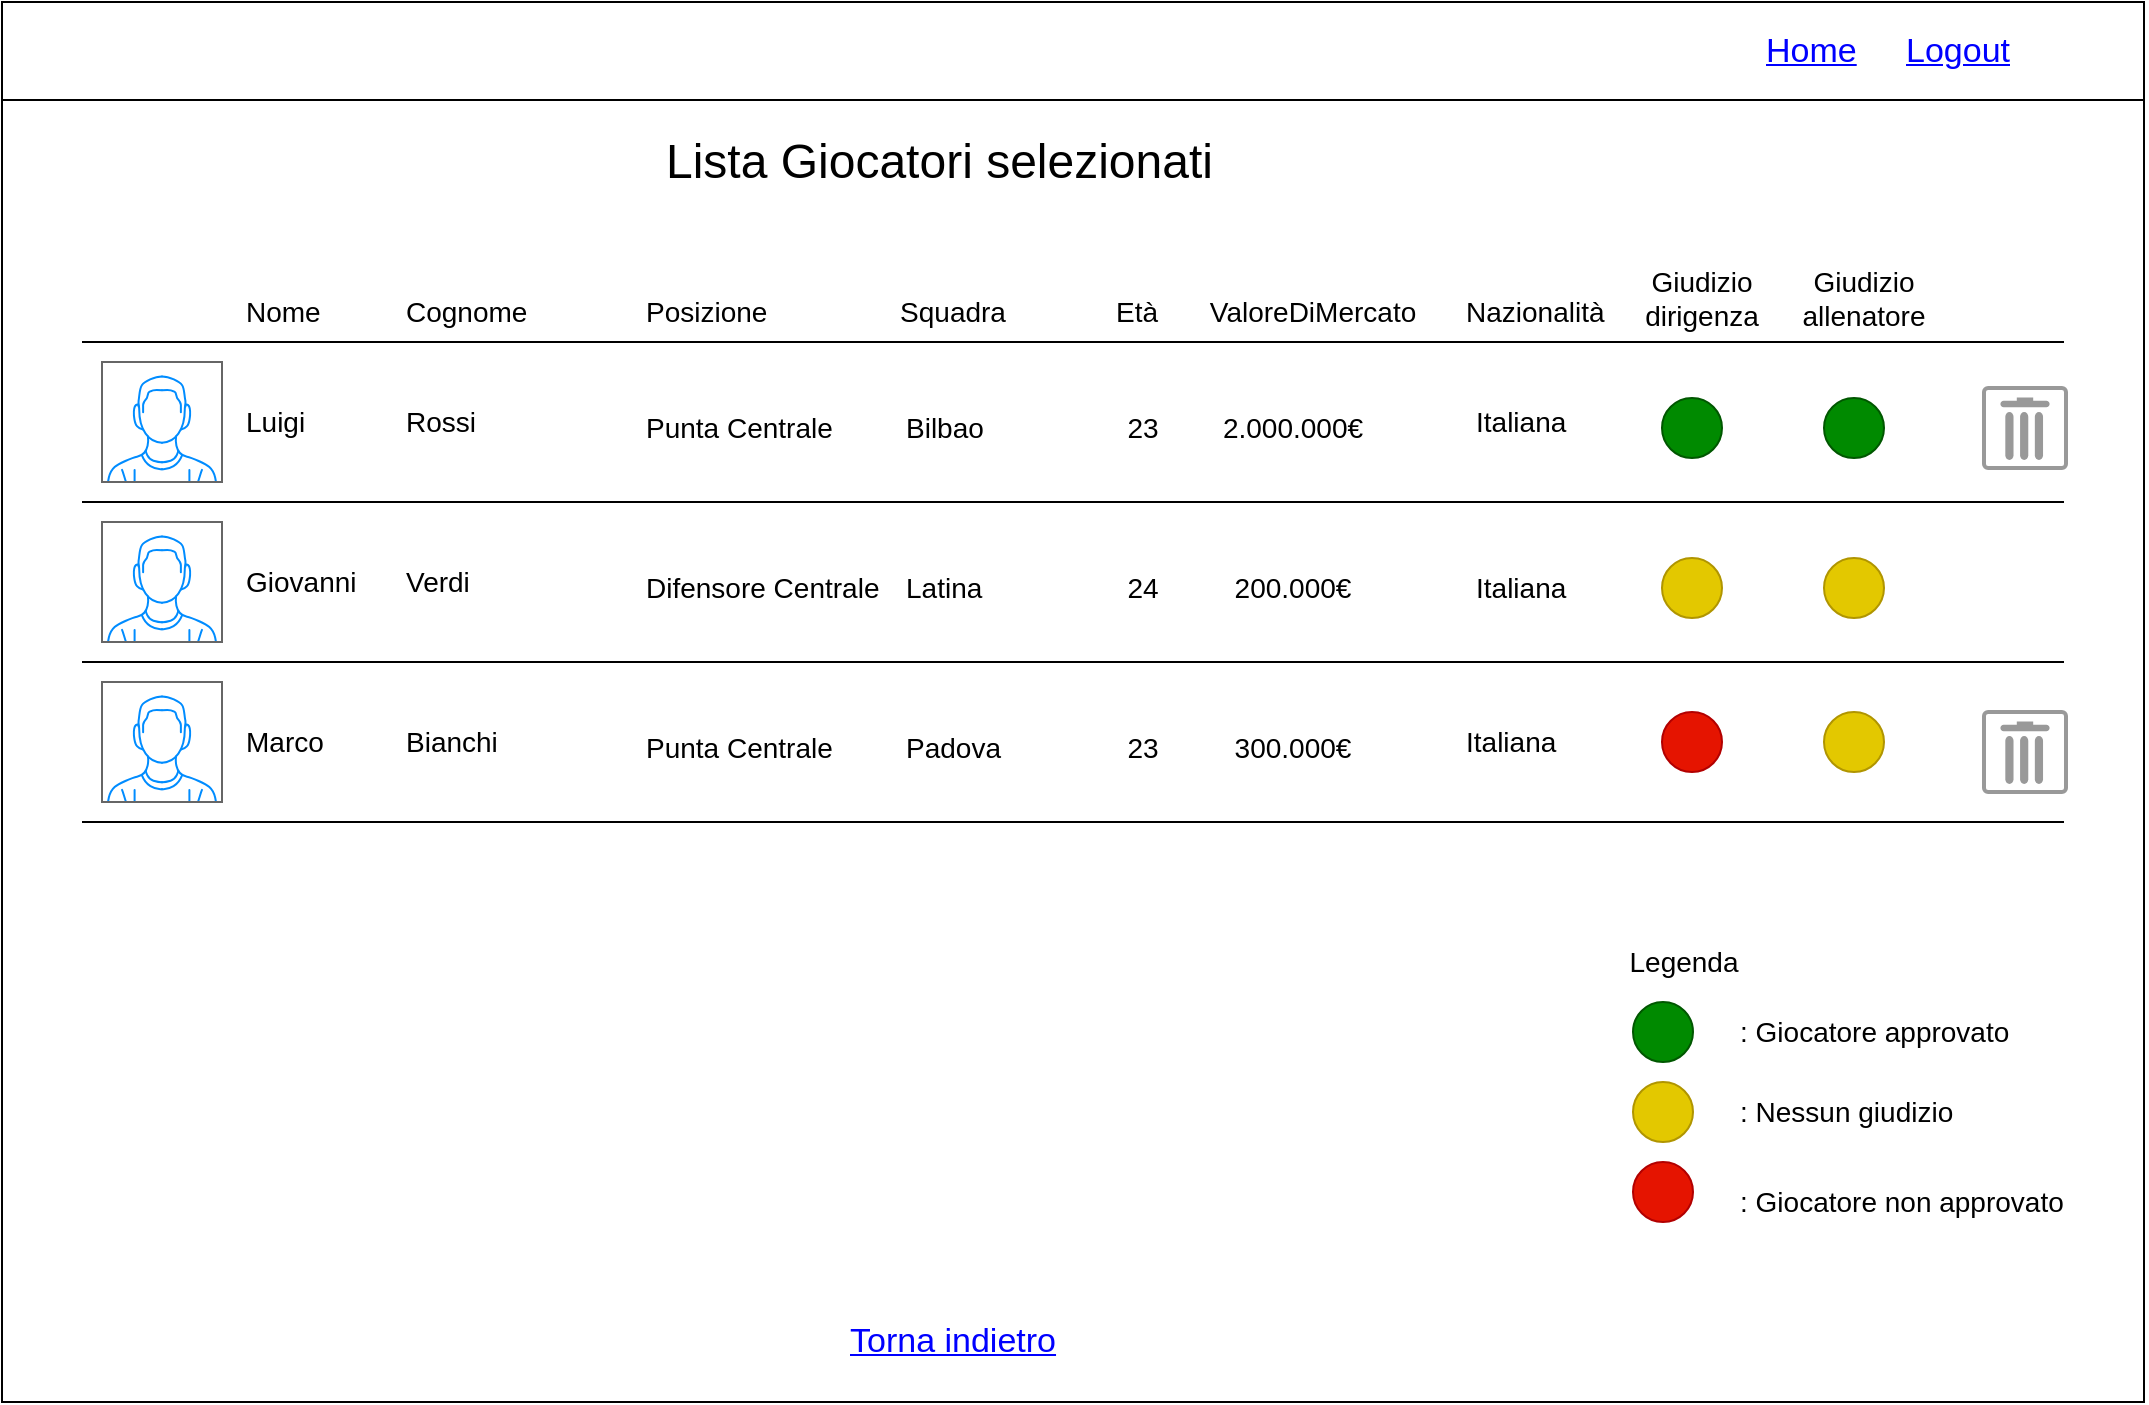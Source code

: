 <mxfile version="12.5.3" type="device"><diagram id="uAqm0iCNlVFCnFmjLkht" name="Page-1"><mxGraphModel dx="1024" dy="592" grid="1" gridSize="10" guides="1" tooltips="1" connect="1" arrows="1" fold="1" page="1" pageScale="1" pageWidth="1169" pageHeight="827" math="0" shadow="0"><root><mxCell id="0"/><mxCell id="1" parent="0"/><mxCell id="KenCJqnhuffm2br_pWLQ-40" value="" style="rounded=0;whiteSpace=wrap;html=1;" parent="1" vertex="1"><mxGeometry x="79" y="70" width="1071" height="700" as="geometry"/></mxCell><mxCell id="KenCJqnhuffm2br_pWLQ-1" value="" style="verticalLabelPosition=bottom;shadow=0;dashed=0;align=center;html=1;verticalAlign=top;strokeWidth=1;shape=mxgraph.mockup.containers.userMale;strokeColor=#666666;strokeColor2=#008cff;" parent="1" vertex="1"><mxGeometry x="129" y="250" width="60" height="60" as="geometry"/></mxCell><mxCell id="KenCJqnhuffm2br_pWLQ-2" value="&lt;font style=&quot;font-size: 14px&quot;&gt;Luigi&amp;nbsp;&lt;/font&gt;" style="text;html=1;align=left;verticalAlign=middle;resizable=0;points=[];autosize=1;" parent="1" vertex="1"><mxGeometry x="199" y="270" width="50" height="20" as="geometry"/></mxCell><mxCell id="KenCJqnhuffm2br_pWLQ-3" value="" style="endArrow=none;html=1;" parent="1" edge="1"><mxGeometry width="50" height="50" relative="1" as="geometry"><mxPoint x="119" y="240" as="sourcePoint"/><mxPoint x="1110" y="240" as="targetPoint"/></mxGeometry></mxCell><mxCell id="KenCJqnhuffm2br_pWLQ-4" value="&lt;font style=&quot;font-size: 14px&quot;&gt;Rossi&lt;/font&gt;" style="text;html=1;align=left;verticalAlign=middle;resizable=0;points=[];autosize=1;" parent="1" vertex="1"><mxGeometry x="279" y="270" width="50" height="20" as="geometry"/></mxCell><mxCell id="KenCJqnhuffm2br_pWLQ-5" value="&lt;font style=&quot;font-size: 14px&quot;&gt;Nome&lt;/font&gt;" style="text;html=1;strokeColor=none;fillColor=none;align=left;verticalAlign=middle;whiteSpace=wrap;rounded=0;" parent="1" vertex="1"><mxGeometry x="199" y="210" width="50" height="30" as="geometry"/></mxCell><mxCell id="KenCJqnhuffm2br_pWLQ-6" value="&lt;font style=&quot;font-size: 14px&quot;&gt;Cognome&lt;/font&gt;" style="text;html=1;align=left;verticalAlign=middle;resizable=0;points=[];autosize=1;" parent="1" vertex="1"><mxGeometry x="279" y="215" width="80" height="20" as="geometry"/></mxCell><mxCell id="KenCJqnhuffm2br_pWLQ-7" value="&lt;font style=&quot;font-size: 14px&quot;&gt;Posizione&lt;/font&gt;" style="text;html=1;align=left;verticalAlign=middle;resizable=0;points=[];autosize=1;" parent="1" vertex="1"><mxGeometry x="399" y="215" width="80" height="20" as="geometry"/></mxCell><mxCell id="KenCJqnhuffm2br_pWLQ-8" value="&lt;font style=&quot;font-size: 14px&quot;&gt;Punta Centrale&lt;/font&gt;" style="text;html=1;align=left;verticalAlign=middle;resizable=0;points=[];autosize=1;" parent="1" vertex="1"><mxGeometry x="399" y="273" width="110" height="20" as="geometry"/></mxCell><mxCell id="KenCJqnhuffm2br_pWLQ-9" value="&lt;font style=&quot;font-size: 14px&quot;&gt;Squadra&lt;/font&gt;" style="text;html=1;align=center;verticalAlign=middle;resizable=0;points=[];autosize=1;" parent="1" vertex="1"><mxGeometry x="519" y="215" width="70" height="20" as="geometry"/></mxCell><mxCell id="KenCJqnhuffm2br_pWLQ-10" value="&lt;font style=&quot;font-size: 14px&quot;&gt;Bilbao&lt;/font&gt;" style="text;html=1;align=left;verticalAlign=middle;resizable=0;points=[];autosize=1;" parent="1" vertex="1"><mxGeometry x="529" y="273" width="50" height="20" as="geometry"/></mxCell><mxCell id="KenCJqnhuffm2br_pWLQ-13" value="&lt;font style=&quot;font-size: 14px&quot;&gt;Età&lt;/font&gt;" style="text;html=1;align=left;verticalAlign=middle;resizable=0;points=[];autosize=1;" parent="1" vertex="1"><mxGeometry x="634" y="215" width="40" height="20" as="geometry"/></mxCell><mxCell id="KenCJqnhuffm2br_pWLQ-14" value="&lt;font style=&quot;font-size: 14px&quot;&gt;23&lt;/font&gt;" style="text;html=1;align=center;verticalAlign=middle;resizable=0;points=[];autosize=1;" parent="1" vertex="1"><mxGeometry x="634" y="273" width="30" height="20" as="geometry"/></mxCell><mxCell id="KenCJqnhuffm2br_pWLQ-15" value="&lt;font style=&quot;font-size: 14px&quot;&gt;Nazionalità&lt;/font&gt;" style="text;html=1;align=left;verticalAlign=middle;resizable=0;points=[];autosize=1;" parent="1" vertex="1"><mxGeometry x="809" y="215" width="90" height="20" as="geometry"/></mxCell><mxCell id="KenCJqnhuffm2br_pWLQ-16" value="&lt;font style=&quot;font-size: 14px&quot;&gt;Italiana&lt;/font&gt;" style="text;html=1;align=left;verticalAlign=middle;resizable=0;points=[];autosize=1;" parent="1" vertex="1"><mxGeometry x="814" y="270" width="60" height="20" as="geometry"/></mxCell><mxCell id="KenCJqnhuffm2br_pWLQ-18" value="" style="endArrow=none;html=1;" parent="1" edge="1"><mxGeometry width="50" height="50" relative="1" as="geometry"><mxPoint x="119" y="320" as="sourcePoint"/><mxPoint x="1110" y="320" as="targetPoint"/></mxGeometry></mxCell><mxCell id="KenCJqnhuffm2br_pWLQ-19" value="" style="endArrow=none;html=1;" parent="1" edge="1"><mxGeometry width="50" height="50" relative="1" as="geometry"><mxPoint x="119" y="400" as="sourcePoint"/><mxPoint x="1110" y="400" as="targetPoint"/></mxGeometry></mxCell><mxCell id="KenCJqnhuffm2br_pWLQ-20" value="" style="endArrow=none;html=1;" parent="1" edge="1"><mxGeometry width="50" height="50" relative="1" as="geometry"><mxPoint x="119" y="480" as="sourcePoint"/><mxPoint x="1110" y="480" as="targetPoint"/></mxGeometry></mxCell><mxCell id="KenCJqnhuffm2br_pWLQ-21" value="" style="verticalLabelPosition=bottom;shadow=0;dashed=0;align=center;html=1;verticalAlign=top;strokeWidth=1;shape=mxgraph.mockup.containers.userMale;strokeColor=#666666;strokeColor2=#008cff;" parent="1" vertex="1"><mxGeometry x="129" y="330" width="60" height="60" as="geometry"/></mxCell><mxCell id="KenCJqnhuffm2br_pWLQ-22" value="&lt;font style=&quot;font-size: 14px&quot;&gt;Giovanni&lt;/font&gt;" style="text;html=1;align=left;verticalAlign=middle;resizable=0;points=[];autosize=1;" parent="1" vertex="1"><mxGeometry x="199" y="350" width="70" height="20" as="geometry"/></mxCell><mxCell id="KenCJqnhuffm2br_pWLQ-23" value="&lt;font style=&quot;font-size: 14px&quot;&gt;Verdi&lt;/font&gt;" style="text;html=1;align=left;verticalAlign=middle;resizable=0;points=[];autosize=1;" parent="1" vertex="1"><mxGeometry x="279" y="350" width="50" height="20" as="geometry"/></mxCell><mxCell id="KenCJqnhuffm2br_pWLQ-24" value="&lt;font style=&quot;font-size: 14px&quot;&gt;Difensore Centrale&lt;/font&gt;" style="text;html=1;align=left;verticalAlign=middle;resizable=0;points=[];autosize=1;" parent="1" vertex="1"><mxGeometry x="399" y="353" width="130" height="20" as="geometry"/></mxCell><mxCell id="KenCJqnhuffm2br_pWLQ-25" value="&lt;font style=&quot;font-size: 14px&quot;&gt;Latina&lt;/font&gt;" style="text;html=1;align=left;verticalAlign=middle;resizable=0;points=[];autosize=1;" parent="1" vertex="1"><mxGeometry x="529" y="353" width="50" height="20" as="geometry"/></mxCell><mxCell id="KenCJqnhuffm2br_pWLQ-26" value="&lt;font style=&quot;font-size: 14px&quot;&gt;24&lt;/font&gt;" style="text;html=1;align=center;verticalAlign=middle;resizable=0;points=[];autosize=1;" parent="1" vertex="1"><mxGeometry x="634" y="353" width="30" height="20" as="geometry"/></mxCell><mxCell id="KenCJqnhuffm2br_pWLQ-27" value="&lt;font style=&quot;font-size: 14px&quot;&gt;Italiana&lt;/font&gt;" style="text;html=1;align=left;verticalAlign=middle;resizable=0;points=[];autosize=1;" parent="1" vertex="1"><mxGeometry x="814" y="353" width="60" height="20" as="geometry"/></mxCell><mxCell id="KenCJqnhuffm2br_pWLQ-28" value="" style="verticalLabelPosition=bottom;shadow=0;dashed=0;align=center;html=1;verticalAlign=top;strokeWidth=1;shape=mxgraph.mockup.containers.userMale;strokeColor=#666666;strokeColor2=#008cff;" parent="1" vertex="1"><mxGeometry x="129" y="410" width="60" height="60" as="geometry"/></mxCell><mxCell id="KenCJqnhuffm2br_pWLQ-29" value="&lt;font style=&quot;font-size: 14px&quot;&gt;Marco&lt;/font&gt;" style="text;html=1;align=left;verticalAlign=middle;resizable=0;points=[];autosize=1;" parent="1" vertex="1"><mxGeometry x="199" y="430" width="50" height="20" as="geometry"/></mxCell><mxCell id="KenCJqnhuffm2br_pWLQ-30" value="&lt;font style=&quot;font-size: 14px&quot;&gt;Bianchi&lt;/font&gt;" style="text;html=1;align=left;verticalAlign=middle;resizable=0;points=[];autosize=1;" parent="1" vertex="1"><mxGeometry x="279" y="430" width="60" height="20" as="geometry"/></mxCell><mxCell id="KenCJqnhuffm2br_pWLQ-31" value="&lt;font style=&quot;font-size: 14px&quot;&gt;Punta Centrale&lt;/font&gt;" style="text;html=1;align=left;verticalAlign=middle;resizable=0;points=[];autosize=1;" parent="1" vertex="1"><mxGeometry x="399" y="433" width="110" height="20" as="geometry"/></mxCell><mxCell id="KenCJqnhuffm2br_pWLQ-32" value="&lt;font style=&quot;font-size: 14px&quot;&gt;Padova&lt;/font&gt;" style="text;html=1;align=left;verticalAlign=middle;resizable=0;points=[];autosize=1;" parent="1" vertex="1"><mxGeometry x="529" y="433" width="60" height="20" as="geometry"/></mxCell><mxCell id="KenCJqnhuffm2br_pWLQ-33" value="&lt;font style=&quot;font-size: 14px&quot;&gt;23&lt;/font&gt;" style="text;html=1;align=center;verticalAlign=middle;resizable=0;points=[];autosize=1;" parent="1" vertex="1"><mxGeometry x="634" y="433" width="30" height="20" as="geometry"/></mxCell><mxCell id="KenCJqnhuffm2br_pWLQ-34" value="&lt;font style=&quot;font-size: 14px&quot;&gt;Italiana&lt;/font&gt;" style="text;html=1;align=left;verticalAlign=middle;resizable=0;points=[];autosize=1;" parent="1" vertex="1"><mxGeometry x="809" y="430" width="60" height="20" as="geometry"/></mxCell><mxCell id="KenCJqnhuffm2br_pWLQ-35" value="&lt;font style=&quot;font-size: 24px&quot;&gt;Lista Giocatori selezionati&lt;/font&gt;" style="text;html=1;align=left;verticalAlign=middle;resizable=0;points=[];autosize=1;" parent="1" vertex="1"><mxGeometry x="409" y="140" width="290" height="20" as="geometry"/></mxCell><mxCell id="KenCJqnhuffm2br_pWLQ-36" value="Torna indietro" style="shape=rectangle;strokeColor=none;fillColor=none;linkText=;fontSize=17;fontColor=#0000ff;fontStyle=4;html=1;align=center;" parent="1" vertex="1"><mxGeometry x="489" y="720" width="130" height="40" as="geometry"/></mxCell><mxCell id="KenCJqnhuffm2br_pWLQ-38" value="Home" style="shape=rectangle;strokeColor=none;fillColor=none;linkText=;fontSize=17;fontColor=#0000ff;fontStyle=4;html=1;align=left;" parent="1" vertex="1"><mxGeometry x="959" y="80" width="50" height="30" as="geometry"/></mxCell><mxCell id="KenCJqnhuffm2br_pWLQ-39" value="Logout" style="shape=rectangle;strokeColor=none;fillColor=none;linkText=;fontSize=17;fontColor=#0000ff;fontStyle=4;html=1;align=left;" parent="1" vertex="1"><mxGeometry x="1029" y="80" width="50" height="30" as="geometry"/></mxCell><mxCell id="KenCJqnhuffm2br_pWLQ-41" value="" style="endArrow=none;html=1;" parent="1" edge="1"><mxGeometry width="50" height="50" relative="1" as="geometry"><mxPoint x="79" y="119" as="sourcePoint"/><mxPoint x="1150" y="119" as="targetPoint"/></mxGeometry></mxCell><mxCell id="kKO1clsFLESfOm0tSubJ-3" value="ValoreDiMercato" style="text;html=1;align=center;verticalAlign=middle;resizable=0;points=[];autosize=1;fontSize=14;" parent="1" vertex="1"><mxGeometry x="674" y="215.0" width="120" height="20" as="geometry"/></mxCell><mxCell id="kKO1clsFLESfOm0tSubJ-6" value="2.000.000€" style="text;html=1;align=center;verticalAlign=middle;resizable=0;points=[];autosize=1;fontSize=14;" parent="1" vertex="1"><mxGeometry x="679" y="273" width="90" height="20" as="geometry"/></mxCell><mxCell id="kKO1clsFLESfOm0tSubJ-9" value="300.000€" style="text;html=1;align=center;verticalAlign=middle;resizable=0;points=[];autosize=1;fontSize=14;" parent="1" vertex="1"><mxGeometry x="689" y="433" width="70" height="20" as="geometry"/></mxCell><mxCell id="kKO1clsFLESfOm0tSubJ-10" value="200.000€" style="text;html=1;align=center;verticalAlign=middle;resizable=0;points=[];autosize=1;fontSize=14;" parent="1" vertex="1"><mxGeometry x="689" y="353" width="70" height="20" as="geometry"/></mxCell><mxCell id="804kCnNBiSwWSl2WlDIX-1" value="" style="strokeColor=#999999;verticalLabelPosition=bottom;shadow=0;dashed=0;verticalAlign=top;strokeWidth=2;html=1;shape=mxgraph.mockup.misc.trashcanIcon;" vertex="1" parent="1"><mxGeometry x="1070" y="263" width="41" height="40" as="geometry"/></mxCell><mxCell id="804kCnNBiSwWSl2WlDIX-2" value="" style="strokeColor=#999999;verticalLabelPosition=bottom;shadow=0;dashed=0;verticalAlign=top;strokeWidth=2;html=1;shape=mxgraph.mockup.misc.trashcanIcon;" vertex="1" parent="1"><mxGeometry x="1070" y="425" width="41" height="40" as="geometry"/></mxCell><mxCell id="804kCnNBiSwWSl2WlDIX-3" value="Giudizio dirigenza" style="text;html=1;strokeColor=none;fillColor=none;align=center;verticalAlign=middle;whiteSpace=wrap;rounded=0;fontSize=14;" vertex="1" parent="1"><mxGeometry x="899" y="203.4" width="60" height="30" as="geometry"/></mxCell><mxCell id="804kCnNBiSwWSl2WlDIX-4" value="" style="ellipse;whiteSpace=wrap;html=1;aspect=fixed;fillColor=#008a00;strokeColor=#005700;fontColor=#ffffff;" vertex="1" parent="1"><mxGeometry x="909" y="268" width="30" height="30" as="geometry"/></mxCell><mxCell id="804kCnNBiSwWSl2WlDIX-6" value="" style="ellipse;whiteSpace=wrap;html=1;aspect=fixed;fillColor=#e51400;strokeColor=#B20000;fontColor=#ffffff;" vertex="1" parent="1"><mxGeometry x="909" y="425" width="30" height="30" as="geometry"/></mxCell><mxCell id="804kCnNBiSwWSl2WlDIX-7" value="" style="ellipse;whiteSpace=wrap;html=1;aspect=fixed;fillColor=#e3c800;strokeColor=#B09500;fontColor=#ffffff;" vertex="1" parent="1"><mxGeometry x="909" y="348" width="30" height="30" as="geometry"/></mxCell><mxCell id="804kCnNBiSwWSl2WlDIX-9" value="&lt;font style=&quot;font-size: 14px&quot;&gt;Legenda&lt;/font&gt;" style="text;html=1;strokeColor=none;fillColor=none;align=center;verticalAlign=middle;whiteSpace=wrap;rounded=0;shadow=1;" vertex="1" parent="1"><mxGeometry x="899.5" y="540" width="40" height="20" as="geometry"/></mxCell><mxCell id="804kCnNBiSwWSl2WlDIX-10" value="" style="ellipse;whiteSpace=wrap;html=1;aspect=fixed;fillColor=#008a00;strokeColor=#005700;fontColor=#ffffff;" vertex="1" parent="1"><mxGeometry x="894.5" y="570" width="30" height="30" as="geometry"/></mxCell><mxCell id="804kCnNBiSwWSl2WlDIX-11" value="&lt;div&gt;&lt;span style=&quot;font-size: 14px&quot;&gt;: Giocatore approvato&lt;/span&gt;&lt;/div&gt;" style="text;html=1;align=left;verticalAlign=middle;resizable=0;points=[];autosize=1;" vertex="1" parent="1"><mxGeometry x="945.5" y="575" width="150" height="20" as="geometry"/></mxCell><mxCell id="804kCnNBiSwWSl2WlDIX-12" value="" style="ellipse;whiteSpace=wrap;html=1;aspect=fixed;fillColor=#e3c800;strokeColor=#B09500;fontColor=#ffffff;" vertex="1" parent="1"><mxGeometry x="894.5" y="610" width="30" height="30" as="geometry"/></mxCell><mxCell id="804kCnNBiSwWSl2WlDIX-13" value="&lt;font style=&quot;font-size: 14px&quot;&gt;: Nessun giudizio&lt;/font&gt;" style="text;html=1;align=left;verticalAlign=middle;resizable=0;points=[];autosize=1;" vertex="1" parent="1"><mxGeometry x="945.5" y="615" width="120" height="20" as="geometry"/></mxCell><mxCell id="804kCnNBiSwWSl2WlDIX-14" value="" style="ellipse;whiteSpace=wrap;html=1;aspect=fixed;fillColor=#e51400;strokeColor=#B20000;fontColor=#ffffff;" vertex="1" parent="1"><mxGeometry x="894.5" y="650" width="30" height="30" as="geometry"/></mxCell><mxCell id="804kCnNBiSwWSl2WlDIX-19" value="&lt;div&gt;&lt;span style=&quot;font-size: 14px&quot;&gt;: Giocatore non approvato&lt;/span&gt;&lt;/div&gt;" style="text;html=1;align=left;verticalAlign=middle;resizable=0;points=[];autosize=1;" vertex="1" parent="1"><mxGeometry x="945.5" y="660" width="180" height="20" as="geometry"/></mxCell><mxCell id="804kCnNBiSwWSl2WlDIX-20" value="Giudizio allenatore" style="text;html=1;strokeColor=none;fillColor=none;align=center;verticalAlign=middle;whiteSpace=wrap;rounded=0;fontSize=14;" vertex="1" parent="1"><mxGeometry x="980" y="203.4" width="60" height="30" as="geometry"/></mxCell><mxCell id="804kCnNBiSwWSl2WlDIX-21" value="" style="ellipse;whiteSpace=wrap;html=1;aspect=fixed;fillColor=#008a00;strokeColor=#005700;fontColor=#ffffff;" vertex="1" parent="1"><mxGeometry x="990" y="268" width="30" height="30" as="geometry"/></mxCell><mxCell id="804kCnNBiSwWSl2WlDIX-23" value="" style="ellipse;whiteSpace=wrap;html=1;aspect=fixed;fillColor=#e3c800;strokeColor=#B09500;fontColor=#ffffff;" vertex="1" parent="1"><mxGeometry x="990" y="425" width="30" height="30" as="geometry"/></mxCell><mxCell id="804kCnNBiSwWSl2WlDIX-24" value="" style="ellipse;whiteSpace=wrap;html=1;aspect=fixed;fillColor=#e3c800;strokeColor=#B09500;fontColor=#ffffff;" vertex="1" parent="1"><mxGeometry x="990" y="348" width="30" height="30" as="geometry"/></mxCell></root></mxGraphModel></diagram></mxfile>